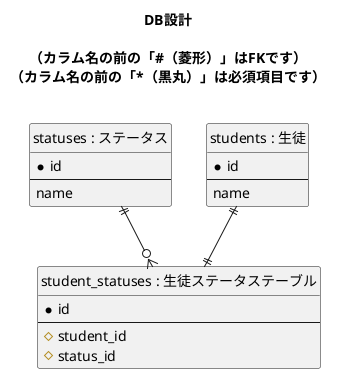 @startuml

' hide the spot
hide circle

title
DB設計

（カラム名の前の「#（菱形）」はFKです）
（カラム名の前の「*（黒丸）」は必須項目です）

endtitle

entity "statuses : ステータス" as statuses {
  *id
  --
  name
}

entity "students : 生徒" as students {
  *id
  --
  name
}

entity "student_statuses : 生徒ステータステーブル" as student_statuses {
  *id
  --
  #student_id
  #status_id
}

statuses ||--o{ student_statuses
students ||--|| student_statuses

@enduml
